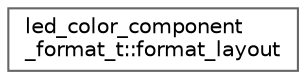 digraph "Graphical Class Hierarchy"
{
 // INTERACTIVE_SVG=YES
 // LATEX_PDF_SIZE
  bgcolor="transparent";
  edge [fontname=Helvetica,fontsize=10,labelfontname=Helvetica,labelfontsize=10];
  node [fontname=Helvetica,fontsize=10,shape=box,height=0.2,width=0.4];
  rankdir="LR";
  Node0 [id="Node000000",label="led_color_component\l_format_t::format_layout",height=0.2,width=0.4,color="grey40", fillcolor="white", style="filled",URL="$d4/d88/led__strip__types_8h.html#d4/d07/structled__color__component__format__t_1_1format__layout",tooltip=" "];
}
